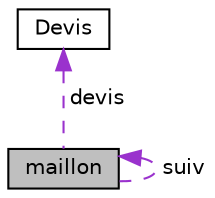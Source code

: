 digraph "maillon"
{
 // LATEX_PDF_SIZE
  edge [fontname="Helvetica",fontsize="10",labelfontname="Helvetica",labelfontsize="10"];
  node [fontname="Helvetica",fontsize="10",shape=record];
  Node1 [label="maillon",height=0.2,width=0.4,color="black", fillcolor="grey75", style="filled", fontcolor="black",tooltip=" "];
  Node1 -> Node1 [dir="back",color="darkorchid3",fontsize="10",style="dashed",label=" suiv" ,fontname="Helvetica"];
  Node2 -> Node1 [dir="back",color="darkorchid3",fontsize="10",style="dashed",label=" devis" ,fontname="Helvetica"];
  Node2 [label="Devis",height=0.2,width=0.4,color="black", fillcolor="white", style="filled",URL="$struct_devis.html",tooltip=" "];
}
